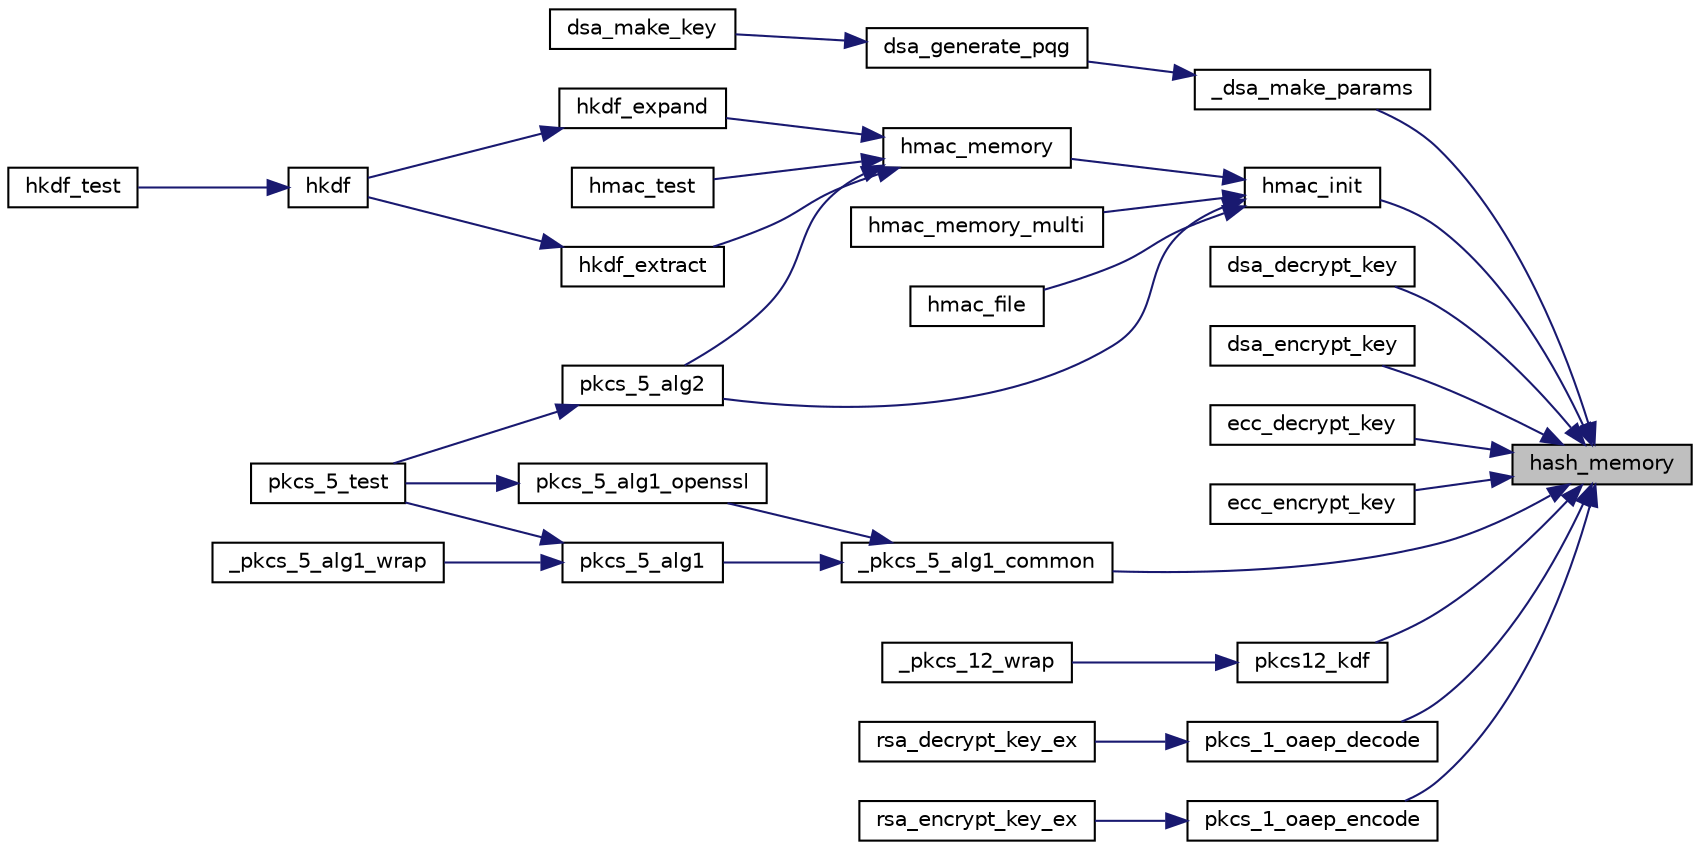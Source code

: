 digraph "hash_memory"
{
 // LATEX_PDF_SIZE
  edge [fontname="Helvetica",fontsize="10",labelfontname="Helvetica",labelfontsize="10"];
  node [fontname="Helvetica",fontsize="10",shape=record];
  rankdir="RL";
  Node100 [label="hash_memory",height=0.2,width=0.4,color="black", fillcolor="grey75", style="filled", fontcolor="black",tooltip="Hash a block of memory and store the digest."];
  Node100 -> Node101 [dir="back",color="midnightblue",fontsize="10",style="solid",fontname="Helvetica"];
  Node101 [label="_dsa_make_params",height=0.2,width=0.4,color="black", fillcolor="white", style="filled",URL="$dsa__generate__pqg_8c.html#ad38793673d78a4d45177d5b839e1e16b",tooltip="Create DSA parameters (INTERNAL ONLY, not part of public API)"];
  Node101 -> Node102 [dir="back",color="midnightblue",fontsize="10",style="solid",fontname="Helvetica"];
  Node102 [label="dsa_generate_pqg",height=0.2,width=0.4,color="black", fillcolor="white", style="filled",URL="$dsa__generate__pqg_8c.html#aa25c2f74420daea058431d3ad4b2340d",tooltip="Generate DSA parameters p, q & g."];
  Node102 -> Node103 [dir="back",color="midnightblue",fontsize="10",style="solid",fontname="Helvetica"];
  Node103 [label="dsa_make_key",height=0.2,width=0.4,color="black", fillcolor="white", style="filled",URL="$dsa__make__key_8c.html#a9b48ea999f1e23e839ae5b62aab985c6",tooltip="Old-style creation of a DSA key."];
  Node100 -> Node104 [dir="back",color="midnightblue",fontsize="10",style="solid",fontname="Helvetica"];
  Node104 [label="_pkcs_5_alg1_common",height=0.2,width=0.4,color="black", fillcolor="white", style="filled",URL="$pkcs__5__1_8c.html#aa4612634ecf7147a57dfe724150e059a",tooltip="Execute PKCS #5 v1 in strict or OpenSSL EVP_BytesToKey()-compat mode."];
  Node104 -> Node105 [dir="back",color="midnightblue",fontsize="10",style="solid",fontname="Helvetica"];
  Node105 [label="pkcs_5_alg1",height=0.2,width=0.4,color="black", fillcolor="white", style="filled",URL="$pkcs__5__1_8c.html#ad4834c485adb4fc776af355582a96cb6",tooltip="Execute PKCS #5 v1 - Strict mode (no OpenSSL-compatible extension)"];
  Node105 -> Node106 [dir="back",color="midnightblue",fontsize="10",style="solid",fontname="Helvetica"];
  Node106 [label="_pkcs_5_alg1_wrap",height=0.2,width=0.4,color="black", fillcolor="white", style="filled",URL="$pbes1_8c.html#a24bb0a681a92f4c5c6b0b10b55bd825e",tooltip=" "];
  Node105 -> Node107 [dir="back",color="midnightblue",fontsize="10",style="solid",fontname="Helvetica"];
  Node107 [label="pkcs_5_test",height=0.2,width=0.4,color="black", fillcolor="white", style="filled",URL="$pkcs__5__test_8c.html#a1a78c0bca3595115dd9272c2026b607e",tooltip="PKCS #5 self-test."];
  Node104 -> Node108 [dir="back",color="midnightblue",fontsize="10",style="solid",fontname="Helvetica"];
  Node108 [label="pkcs_5_alg1_openssl",height=0.2,width=0.4,color="black", fillcolor="white", style="filled",URL="$pkcs__5__1_8c.html#ac6e1537b6861bbd16dff1469982277f1",tooltip="Execute PKCS #5 v1 - OpenSSL-extension-compatible mode."];
  Node108 -> Node107 [dir="back",color="midnightblue",fontsize="10",style="solid",fontname="Helvetica"];
  Node100 -> Node109 [dir="back",color="midnightblue",fontsize="10",style="solid",fontname="Helvetica"];
  Node109 [label="dsa_decrypt_key",height=0.2,width=0.4,color="black", fillcolor="white", style="filled",URL="$dsa__decrypt__key_8c.html#a6f80d854fbdd56020ea641c4e4e47a4c",tooltip="Decrypt an DSA encrypted key."];
  Node100 -> Node110 [dir="back",color="midnightblue",fontsize="10",style="solid",fontname="Helvetica"];
  Node110 [label="dsa_encrypt_key",height=0.2,width=0.4,color="black", fillcolor="white", style="filled",URL="$dsa__encrypt__key_8c.html#ab65138d407e0660f6f2f7cb7e7dcb24b",tooltip="Encrypt a symmetric key with DSA."];
  Node100 -> Node111 [dir="back",color="midnightblue",fontsize="10",style="solid",fontname="Helvetica"];
  Node111 [label="ecc_decrypt_key",height=0.2,width=0.4,color="black", fillcolor="white", style="filled",URL="$ecc__decrypt__key_8c.html#adfbc21632ec24dad838fa0700154a57d",tooltip="Decrypt an ECC encrypted key."];
  Node100 -> Node112 [dir="back",color="midnightblue",fontsize="10",style="solid",fontname="Helvetica"];
  Node112 [label="ecc_encrypt_key",height=0.2,width=0.4,color="black", fillcolor="white", style="filled",URL="$ecc__encrypt__key_8c.html#a16164f1e295b1c88e6b81a9ece26cd70",tooltip="Encrypt a symmetric key with ECC."];
  Node100 -> Node113 [dir="back",color="midnightblue",fontsize="10",style="solid",fontname="Helvetica"];
  Node113 [label="hmac_init",height=0.2,width=0.4,color="black", fillcolor="white", style="filled",URL="$hmac__init_8c.html#a84fb451315a01f33d356ddd1ade0dca9",tooltip="Initialize an HMAC context."];
  Node113 -> Node114 [dir="back",color="midnightblue",fontsize="10",style="solid",fontname="Helvetica"];
  Node114 [label="hmac_file",height=0.2,width=0.4,color="black", fillcolor="white", style="filled",URL="$hmac__file_8c.html#a61c2b2aeca9a287224c20e7fceff11cd",tooltip="HMAC a file."];
  Node113 -> Node115 [dir="back",color="midnightblue",fontsize="10",style="solid",fontname="Helvetica"];
  Node115 [label="hmac_memory",height=0.2,width=0.4,color="black", fillcolor="white", style="filled",URL="$hmac__memory_8c.html#a6bf2dff4537e6332dec46266a9db7580",tooltip="HMAC a block of memory to produce the authentication tag."];
  Node115 -> Node116 [dir="back",color="midnightblue",fontsize="10",style="solid",fontname="Helvetica"];
  Node116 [label="hmac_test",height=0.2,width=0.4,color="black", fillcolor="white", style="filled",URL="$hmac__test_8c.html#af43c4e10ec1984cf428cf69cd3184e53",tooltip="HMAC self-test."];
  Node115 -> Node117 [dir="back",color="midnightblue",fontsize="10",style="solid",fontname="Helvetica"];
  Node117 [label="hkdf_extract",height=0.2,width=0.4,color="black", fillcolor="white", style="filled",URL="$hkdf_8c.html#a6af77e2823d3b6e691098963b07ea26a",tooltip=" "];
  Node117 -> Node118 [dir="back",color="midnightblue",fontsize="10",style="solid",fontname="Helvetica"];
  Node118 [label="hkdf",height=0.2,width=0.4,color="black", fillcolor="white", style="filled",URL="$hkdf_8c.html#ac79c8ae04bc15c69e9704277e38d22be",tooltip=" "];
  Node118 -> Node119 [dir="back",color="midnightblue",fontsize="10",style="solid",fontname="Helvetica"];
  Node119 [label="hkdf_test",height=0.2,width=0.4,color="black", fillcolor="white", style="filled",URL="$hkdf__test_8c.html#a373d92dae833619c1fccb018f21357dd",tooltip="LTC_HKDF self-test."];
  Node115 -> Node120 [dir="back",color="midnightblue",fontsize="10",style="solid",fontname="Helvetica"];
  Node120 [label="hkdf_expand",height=0.2,width=0.4,color="black", fillcolor="white", style="filled",URL="$hkdf_8c.html#a1fa3c2a1e44fc629a059ae5c61cc0197",tooltip=" "];
  Node120 -> Node118 [dir="back",color="midnightblue",fontsize="10",style="solid",fontname="Helvetica"];
  Node115 -> Node121 [dir="back",color="midnightblue",fontsize="10",style="solid",fontname="Helvetica"];
  Node121 [label="pkcs_5_alg2",height=0.2,width=0.4,color="black", fillcolor="white", style="filled",URL="$pkcs__5__2_8c.html#a738b05376774b9a5b311a59ec73966f0",tooltip="Execute PKCS #5 v2."];
  Node121 -> Node107 [dir="back",color="midnightblue",fontsize="10",style="solid",fontname="Helvetica"];
  Node113 -> Node122 [dir="back",color="midnightblue",fontsize="10",style="solid",fontname="Helvetica"];
  Node122 [label="hmac_memory_multi",height=0.2,width=0.4,color="black", fillcolor="white", style="filled",URL="$hmac__memory__multi_8c.html#a42b0c424c7e01653550dc7d9ac3bb4b9",tooltip="HMAC multiple blocks of memory to produce the authentication tag."];
  Node113 -> Node121 [dir="back",color="midnightblue",fontsize="10",style="solid",fontname="Helvetica"];
  Node100 -> Node123 [dir="back",color="midnightblue",fontsize="10",style="solid",fontname="Helvetica"];
  Node123 [label="pkcs12_kdf",height=0.2,width=0.4,color="black", fillcolor="white", style="filled",URL="$pkcs12__kdf_8c.html#a362c9fba9251fa6d35445f4ccae24fe8",tooltip=" "];
  Node123 -> Node124 [dir="back",color="midnightblue",fontsize="10",style="solid",fontname="Helvetica"];
  Node124 [label="_pkcs_12_wrap",height=0.2,width=0.4,color="black", fillcolor="white", style="filled",URL="$pbes1_8c.html#a5ef636c0a0791cbb9e9f179bbf82f157",tooltip=" "];
  Node100 -> Node125 [dir="back",color="midnightblue",fontsize="10",style="solid",fontname="Helvetica"];
  Node125 [label="pkcs_1_oaep_decode",height=0.2,width=0.4,color="black", fillcolor="white", style="filled",URL="$pkcs__1__oaep__decode_8c.html#ab51588072c388a0deb0e0a2086b226f7",tooltip="PKCS #1 v2.00 OAEP decode."];
  Node125 -> Node126 [dir="back",color="midnightblue",fontsize="10",style="solid",fontname="Helvetica"];
  Node126 [label="rsa_decrypt_key_ex",height=0.2,width=0.4,color="black", fillcolor="white", style="filled",URL="$rsa__decrypt__key_8c.html#a9d043dc2d91a5ca83f64a4210b03f5d1",tooltip="PKCS #1 decrypt then v1.5 or OAEP depad."];
  Node100 -> Node127 [dir="back",color="midnightblue",fontsize="10",style="solid",fontname="Helvetica"];
  Node127 [label="pkcs_1_oaep_encode",height=0.2,width=0.4,color="black", fillcolor="white", style="filled",URL="$pkcs__1__oaep__encode_8c.html#a503852f9d2f39632d8a09117c19afe8b",tooltip="PKCS #1 v2.00 OAEP encode."];
  Node127 -> Node128 [dir="back",color="midnightblue",fontsize="10",style="solid",fontname="Helvetica"];
  Node128 [label="rsa_encrypt_key_ex",height=0.2,width=0.4,color="black", fillcolor="white", style="filled",URL="$rsa__encrypt__key_8c.html#af3112ec74c217e4bbd5e9609bc83393f",tooltip="(PKCS #1 v2.0) OAEP pad then encrypt"];
}
